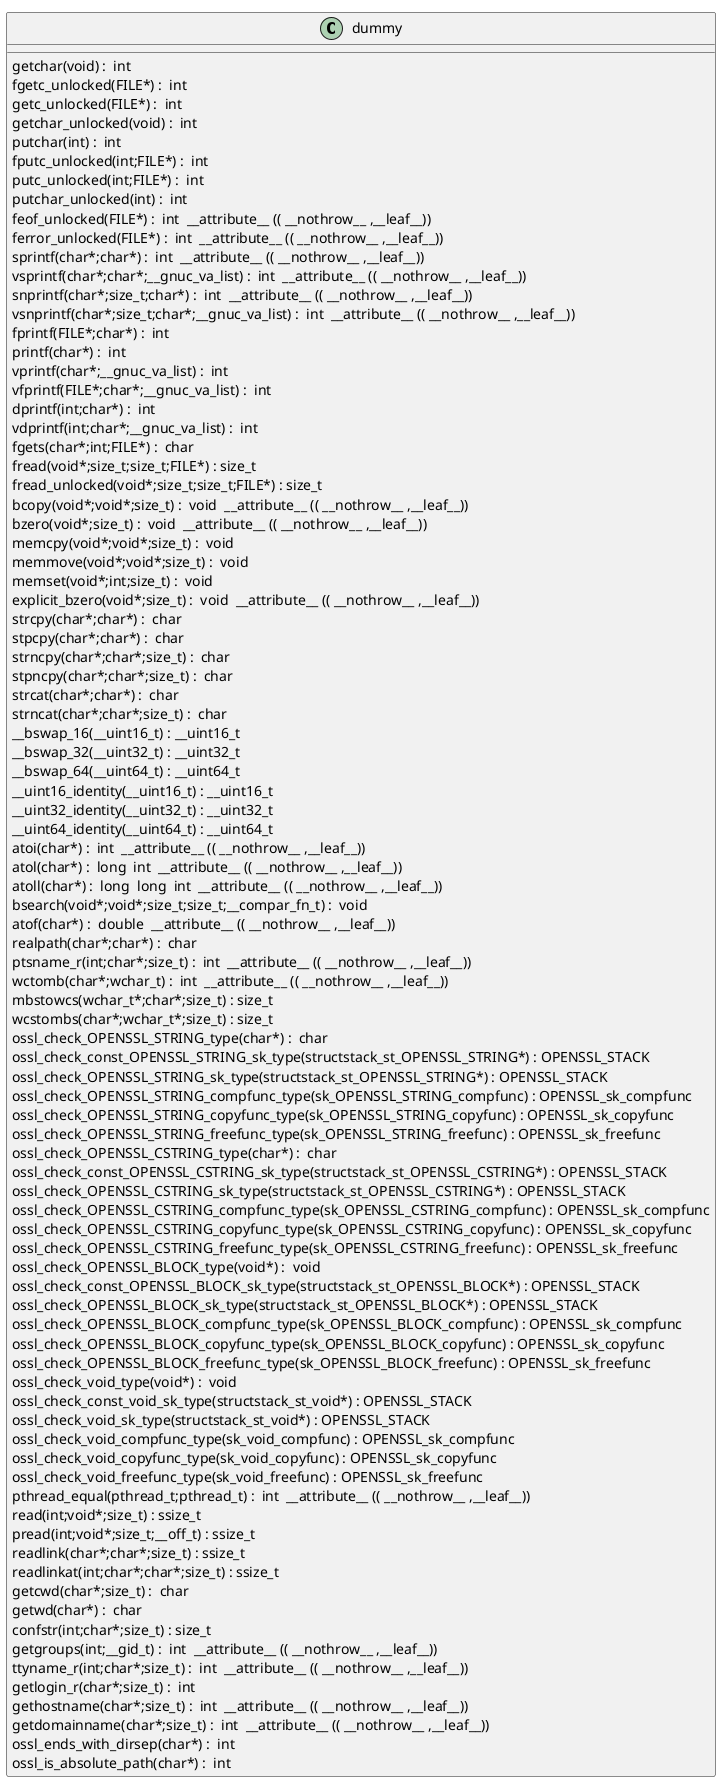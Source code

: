 @startuml
!pragma layout smetana
class dummy {
getchar(void) :  int  [[[./../.././qc/apps/crl2pkcs7.c.html#742]]]
fgetc_unlocked(FILE*) :  int  [[[./../.././qc/apps/crl2pkcs7.c.html#751]]]
getc_unlocked(FILE*) :  int  [[[./../.././qc/apps/crl2pkcs7.c.html#761]]]
getchar_unlocked(void) :  int  [[[./../.././qc/apps/crl2pkcs7.c.html#768]]]
putchar(int) :  int  [[[./../.././qc/apps/crl2pkcs7.c.html#777]]]
fputc_unlocked(int;FILE*) :  int  [[[./../.././qc/apps/crl2pkcs7.c.html#786]]]
putc_unlocked(int;FILE*) :  int  [[[./../.././qc/apps/crl2pkcs7.c.html#796]]]
putchar_unlocked(int) :  int  [[[./../.././qc/apps/crl2pkcs7.c.html#803]]]
feof_unlocked(FILE*) :  int  __attribute__ (( __nothrow__ ,__leaf__)) [[[./../.././qc/apps/crl2pkcs7.c.html#809]]]
ferror_unlocked(FILE*) :  int  __attribute__ (( __nothrow__ ,__leaf__)) [[[./../.././qc/apps/crl2pkcs7.c.html#816]]]
sprintf(char*;char*) :  int  __attribute__ (( __nothrow__ ,__leaf__)) [[[./../.././qc/apps/crl2pkcs7.c.html#835]]]
vsprintf(char*;char*;__gnuc_va_list) :  int  __attribute__ (( __nothrow__ ,__leaf__)) [[[./../.././qc/apps/crl2pkcs7.c.html#848]]]
snprintf(char*;size_t;char*) :  int  __attribute__ (( __nothrow__ ,__leaf__)) [[[./../.././qc/apps/crl2pkcs7.c.html#867]]]
vsnprintf(char*;size_t;char*;__gnuc_va_list) :  int  __attribute__ (( __nothrow__ ,__leaf__)) [[[./../.././qc/apps/crl2pkcs7.c.html#881]]]
fprintf(FILE*;char*) :  int  [[[./../.././qc/apps/crl2pkcs7.c.html#902]]]
printf(char*) :  int  [[[./../.././qc/apps/crl2pkcs7.c.html#909]]]
vprintf(char*;__gnuc_va_list) :  int  [[[./../.././qc/apps/crl2pkcs7.c.html#921]]]
vfprintf(FILE*;char*;__gnuc_va_list) :  int  [[[./../.././qc/apps/crl2pkcs7.c.html#931]]]
dprintf(int;char*) :  int  [[[./../.././qc/apps/crl2pkcs7.c.html#946]]]
vdprintf(int;char*;__gnuc_va_list) :  int  [[[./../.././qc/apps/crl2pkcs7.c.html#957]]]
fgets(char*;int;FILE*) :  char  [[[./../.././qc/apps/crl2pkcs7.c.html#976]]]
fread(void*;size_t;size_t;FILE*) : size_t [[[./../.././qc/apps/crl2pkcs7.c.html#1002]]]
fread_unlocked(void*;size_t;size_t;FILE*) : size_t [[[./../.././qc/apps/crl2pkcs7.c.html#1029]]]
bcopy(void*;void*;size_t) :  void  __attribute__ (( __nothrow__ ,__leaf__)) [[[./../.././qc/apps/crl2pkcs7.c.html#1332]]]
bzero(void*;size_t) :  void  __attribute__ (( __nothrow__ ,__leaf__)) [[[./../.././qc/apps/crl2pkcs7.c.html#1339]]]
memcpy(void*;void*;size_t) :  void  [[[./../.././qc/apps/crl2pkcs7.c.html#1380]]]
memmove(void*;void*;size_t) :  void  [[[./../.././qc/apps/crl2pkcs7.c.html#1388]]]
memset(void*;int;size_t) :  void  [[[./../.././qc/apps/crl2pkcs7.c.html#1395]]]
explicit_bzero(void*;size_t) :  void  __attribute__ (( __nothrow__ ,__leaf__)) [[[./../.././qc/apps/crl2pkcs7.c.html#1408]]]
strcpy(char*;char*) :  char  [[[./../.././qc/apps/crl2pkcs7.c.html#1415]]]
stpcpy(char*;char*) :  char  [[[./../.././qc/apps/crl2pkcs7.c.html#1422]]]
strncpy(char*;char*;size_t) :  char  [[[./../.././qc/apps/crl2pkcs7.c.html#1430]]]
stpncpy(char*;char*;size_t) :  char  [[[./../.././qc/apps/crl2pkcs7.c.html#1440]]]
strcat(char*;char*) :  char  [[[./../.././qc/apps/crl2pkcs7.c.html#1447]]]
strncat(char*;char*;size_t) :  char  [[[./../.././qc/apps/crl2pkcs7.c.html#1454]]]
__bswap_16(__uint16_t) : __uint16_t [[[./../.././qc/apps/crl2pkcs7.c.html#1605]]]
__bswap_32(__uint32_t) : __uint32_t [[[./../.././qc/apps/crl2pkcs7.c.html#1620]]]
__bswap_64(__uint64_t) : __uint64_t [[[./../.././qc/apps/crl2pkcs7.c.html#1630]]]
__uint16_identity(__uint16_t) : __uint16_t [[[./../.././qc/apps/crl2pkcs7.c.html#1642]]]
__uint32_identity(__uint32_t) : __uint32_t [[[./../.././qc/apps/crl2pkcs7.c.html#1648]]]
__uint64_identity(__uint64_t) : __uint64_t [[[./../.././qc/apps/crl2pkcs7.c.html#1654]]]
atoi(char*) :  int  __attribute__ (( __nothrow__ ,__leaf__)) [[[./../.././qc/apps/crl2pkcs7.c.html#2326]]]
atol(char*) :  long  int  __attribute__ (( __nothrow__ ,__leaf__)) [[[./../.././qc/apps/crl2pkcs7.c.html#2331]]]
atoll(char*) :  long  long  int  __attribute__ (( __nothrow__ ,__leaf__)) [[[./../.././qc/apps/crl2pkcs7.c.html#2338]]]
bsearch(void*;void*;size_t;size_t;__compar_fn_t) :  void  [[[./../.././qc/apps/crl2pkcs7.c.html#2655]]]
atof(char*) :  double  __attribute__ (( __nothrow__ ,__leaf__)) [[[./../.././qc/apps/crl2pkcs7.c.html#19235]]]
realpath(char*;char*) :  char  [[[./../.././qc/apps/crl2pkcs7.c.html#1]]]
ptsname_r(int;char*;size_t) :  int  __attribute__ (( __nothrow__ ,__leaf__)) [[[./../.././qc/apps/crl2pkcs7.c.html#1]]]
wctomb(char*;wchar_t) :  int  __attribute__ (( __nothrow__ ,__leaf__)) [[[./../.././qc/apps/crl2pkcs7.c.html#1]]]
mbstowcs(wchar_t*;char*;size_t) : size_t [[[./../.././qc/apps/crl2pkcs7.c.html#1]]]
wcstombs(char*;wchar_t*;size_t) : size_t [[[./../.././qc/apps/crl2pkcs7.c.html#1]]]
ossl_check_OPENSSL_STRING_type(char*) :  char  [[[./../.././qc/apps/crl2pkcs7.c.html#1]]]
ossl_check_const_OPENSSL_STRING_sk_type(structstack_st_OPENSSL_STRING*) : OPENSSL_STACK [[[./../.././qc/apps/crl2pkcs7.c.html#1]]]
ossl_check_OPENSSL_STRING_sk_type(structstack_st_OPENSSL_STRING*) : OPENSSL_STACK [[[./../.././qc/apps/crl2pkcs7.c.html#1]]]
ossl_check_OPENSSL_STRING_compfunc_type(sk_OPENSSL_STRING_compfunc) : OPENSSL_sk_compfunc [[[./../.././qc/apps/crl2pkcs7.c.html#1]]]
ossl_check_OPENSSL_STRING_copyfunc_type(sk_OPENSSL_STRING_copyfunc) : OPENSSL_sk_copyfunc [[[./../.././qc/apps/crl2pkcs7.c.html#1]]]
ossl_check_OPENSSL_STRING_freefunc_type(sk_OPENSSL_STRING_freefunc) : OPENSSL_sk_freefunc [[[./../.././qc/apps/crl2pkcs7.c.html#1]]]
ossl_check_OPENSSL_CSTRING_type(char*) :  char  [[[./../.././qc/apps/crl2pkcs7.c.html#1]]]
ossl_check_const_OPENSSL_CSTRING_sk_type(structstack_st_OPENSSL_CSTRING*) : OPENSSL_STACK [[[./../.././qc/apps/crl2pkcs7.c.html#1]]]
ossl_check_OPENSSL_CSTRING_sk_type(structstack_st_OPENSSL_CSTRING*) : OPENSSL_STACK [[[./../.././qc/apps/crl2pkcs7.c.html#1]]]
ossl_check_OPENSSL_CSTRING_compfunc_type(sk_OPENSSL_CSTRING_compfunc) : OPENSSL_sk_compfunc [[[./../.././qc/apps/crl2pkcs7.c.html#1]]]
ossl_check_OPENSSL_CSTRING_copyfunc_type(sk_OPENSSL_CSTRING_copyfunc) : OPENSSL_sk_copyfunc [[[./../.././qc/apps/crl2pkcs7.c.html#1]]]
ossl_check_OPENSSL_CSTRING_freefunc_type(sk_OPENSSL_CSTRING_freefunc) : OPENSSL_sk_freefunc [[[./../.././qc/apps/crl2pkcs7.c.html#1]]]
ossl_check_OPENSSL_BLOCK_type(void*) :  void  [[[./../.././qc/apps/crl2pkcs7.c.html#1]]]
ossl_check_const_OPENSSL_BLOCK_sk_type(structstack_st_OPENSSL_BLOCK*) : OPENSSL_STACK [[[./../.././qc/apps/crl2pkcs7.c.html#1]]]
ossl_check_OPENSSL_BLOCK_sk_type(structstack_st_OPENSSL_BLOCK*) : OPENSSL_STACK [[[./../.././qc/apps/crl2pkcs7.c.html#1]]]
ossl_check_OPENSSL_BLOCK_compfunc_type(sk_OPENSSL_BLOCK_compfunc) : OPENSSL_sk_compfunc [[[./../.././qc/apps/crl2pkcs7.c.html#1]]]
ossl_check_OPENSSL_BLOCK_copyfunc_type(sk_OPENSSL_BLOCK_copyfunc) : OPENSSL_sk_copyfunc [[[./../.././qc/apps/crl2pkcs7.c.html#1]]]
ossl_check_OPENSSL_BLOCK_freefunc_type(sk_OPENSSL_BLOCK_freefunc) : OPENSSL_sk_freefunc [[[./../.././qc/apps/crl2pkcs7.c.html#1]]]
ossl_check_void_type(void*) :  void  [[[./../.././qc/apps/crl2pkcs7.c.html#1]]]
ossl_check_const_void_sk_type(structstack_st_void*) : OPENSSL_STACK [[[./../.././qc/apps/crl2pkcs7.c.html#1]]]
ossl_check_void_sk_type(structstack_st_void*) : OPENSSL_STACK [[[./../.././qc/apps/crl2pkcs7.c.html#1]]]
ossl_check_void_compfunc_type(sk_void_compfunc) : OPENSSL_sk_compfunc [[[./../.././qc/apps/crl2pkcs7.c.html#1]]]
ossl_check_void_copyfunc_type(sk_void_copyfunc) : OPENSSL_sk_copyfunc [[[./../.././qc/apps/crl2pkcs7.c.html#1]]]
ossl_check_void_freefunc_type(sk_void_freefunc) : OPENSSL_sk_freefunc [[[./../.././qc/apps/crl2pkcs7.c.html#1]]]
pthread_equal(pthread_t;pthread_t) :  int  __attribute__ (( __nothrow__ ,__leaf__)) [[[./../.././qc/apps/crl2pkcs7.c.html#1]]]
read(int;void*;size_t) : ssize_t [[[./../.././qc/apps/crl2pkcs7.c.html#1]]]
pread(int;void*;size_t;__off_t) : ssize_t [[[./../.././qc/apps/crl2pkcs7.c.html#1]]]
readlink(char*;char*;size_t) : ssize_t [[[./../.././qc/apps/crl2pkcs7.c.html#1]]]
readlinkat(int;char*;char*;size_t) : ssize_t [[[./../.././qc/apps/crl2pkcs7.c.html#1]]]
getcwd(char*;size_t) :  char  [[[./../.././qc/apps/crl2pkcs7.c.html#1]]]
getwd(char*) :  char  [[[./../.././qc/apps/crl2pkcs7.c.html#1]]]
confstr(int;char*;size_t) : size_t [[[./../.././qc/apps/crl2pkcs7.c.html#1]]]
getgroups(int;__gid_t) :  int  __attribute__ (( __nothrow__ ,__leaf__)) [[[./../.././qc/apps/crl2pkcs7.c.html#1]]]
ttyname_r(int;char*;size_t) :  int  __attribute__ (( __nothrow__ ,__leaf__)) [[[./../.././qc/apps/crl2pkcs7.c.html#1]]]
getlogin_r(char*;size_t) :  int  [[[./../.././qc/apps/crl2pkcs7.c.html#1]]]
gethostname(char*;size_t) :  int  __attribute__ (( __nothrow__ ,__leaf__)) [[[./../.././qc/apps/crl2pkcs7.c.html#1]]]
getdomainname(char*;size_t) :  int  __attribute__ (( __nothrow__ ,__leaf__)) [[[./../.././qc/apps/crl2pkcs7.c.html#1]]]
ossl_ends_with_dirsep(char*) :  int  [[[./../.././qc/apps/crl2pkcs7.c.html#1]]]
ossl_is_absolute_path(char*) :  int  [[[./../.././qc/apps/crl2pkcs7.c.html#1]]]
} 
@enduml
